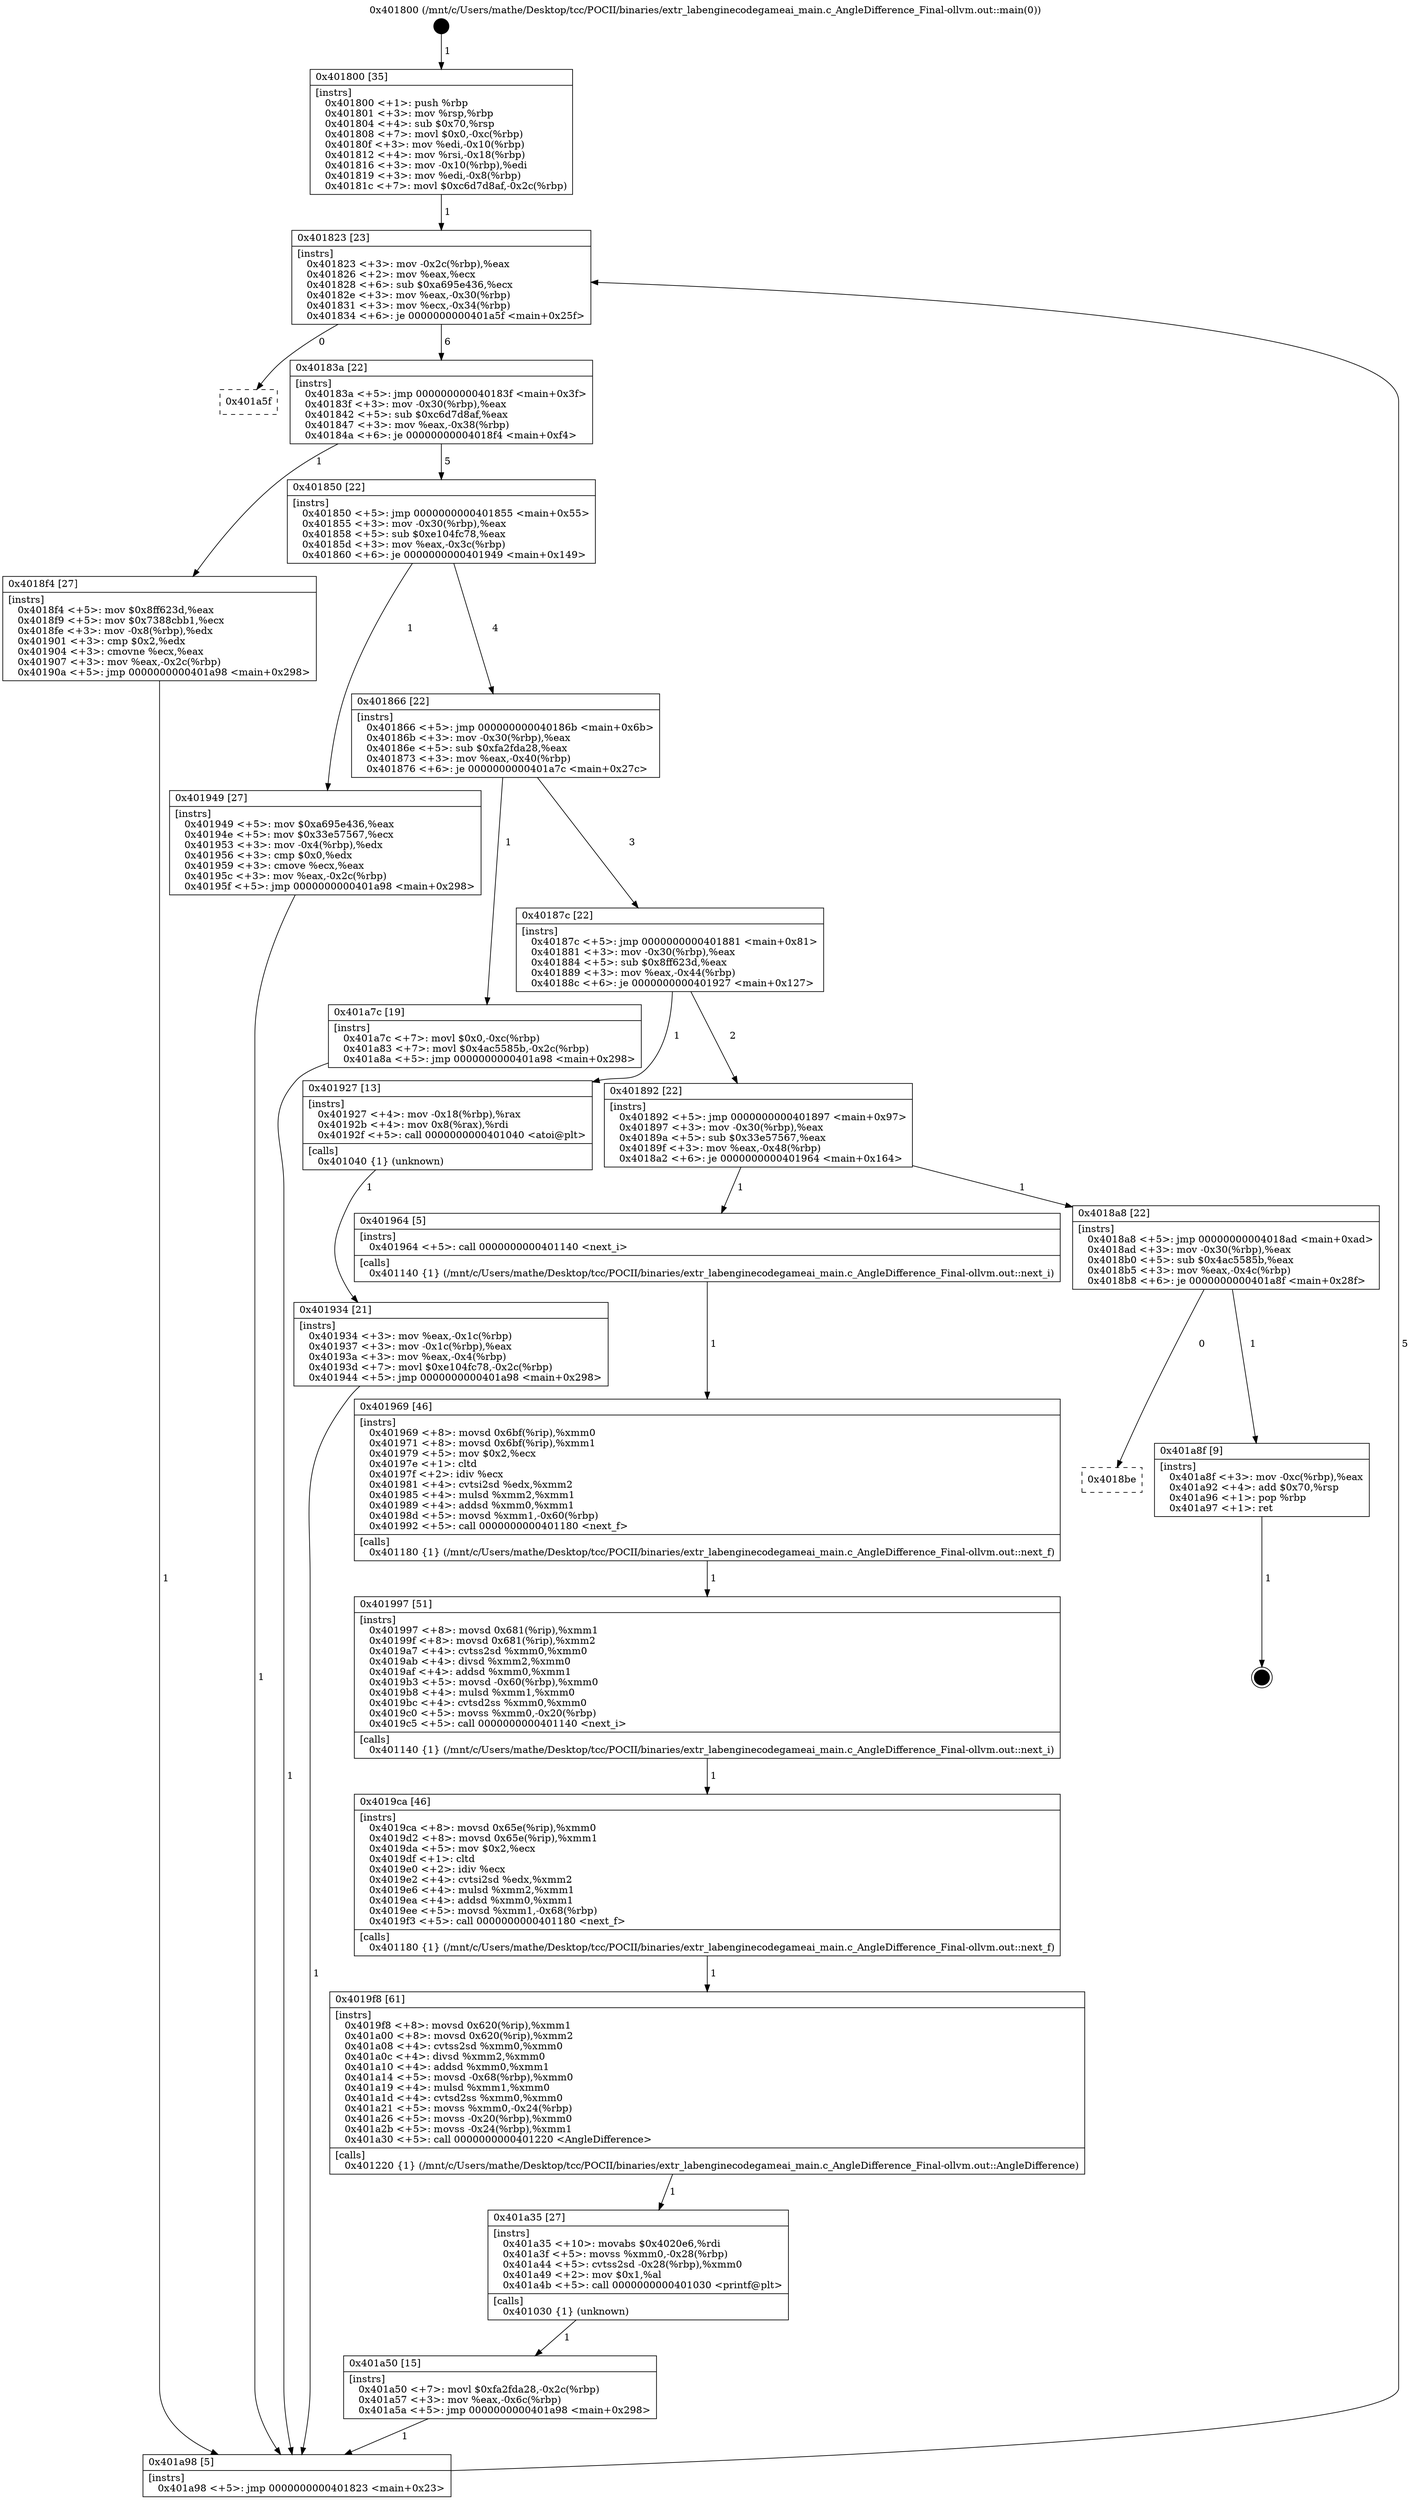 digraph "0x401800" {
  label = "0x401800 (/mnt/c/Users/mathe/Desktop/tcc/POCII/binaries/extr_labenginecodegameai_main.c_AngleDifference_Final-ollvm.out::main(0))"
  labelloc = "t"
  node[shape=record]

  Entry [label="",width=0.3,height=0.3,shape=circle,fillcolor=black,style=filled]
  "0x401823" [label="{
     0x401823 [23]\l
     | [instrs]\l
     &nbsp;&nbsp;0x401823 \<+3\>: mov -0x2c(%rbp),%eax\l
     &nbsp;&nbsp;0x401826 \<+2\>: mov %eax,%ecx\l
     &nbsp;&nbsp;0x401828 \<+6\>: sub $0xa695e436,%ecx\l
     &nbsp;&nbsp;0x40182e \<+3\>: mov %eax,-0x30(%rbp)\l
     &nbsp;&nbsp;0x401831 \<+3\>: mov %ecx,-0x34(%rbp)\l
     &nbsp;&nbsp;0x401834 \<+6\>: je 0000000000401a5f \<main+0x25f\>\l
  }"]
  "0x401a5f" [label="{
     0x401a5f\l
  }", style=dashed]
  "0x40183a" [label="{
     0x40183a [22]\l
     | [instrs]\l
     &nbsp;&nbsp;0x40183a \<+5\>: jmp 000000000040183f \<main+0x3f\>\l
     &nbsp;&nbsp;0x40183f \<+3\>: mov -0x30(%rbp),%eax\l
     &nbsp;&nbsp;0x401842 \<+5\>: sub $0xc6d7d8af,%eax\l
     &nbsp;&nbsp;0x401847 \<+3\>: mov %eax,-0x38(%rbp)\l
     &nbsp;&nbsp;0x40184a \<+6\>: je 00000000004018f4 \<main+0xf4\>\l
  }"]
  Exit [label="",width=0.3,height=0.3,shape=circle,fillcolor=black,style=filled,peripheries=2]
  "0x4018f4" [label="{
     0x4018f4 [27]\l
     | [instrs]\l
     &nbsp;&nbsp;0x4018f4 \<+5\>: mov $0x8ff623d,%eax\l
     &nbsp;&nbsp;0x4018f9 \<+5\>: mov $0x7388cbb1,%ecx\l
     &nbsp;&nbsp;0x4018fe \<+3\>: mov -0x8(%rbp),%edx\l
     &nbsp;&nbsp;0x401901 \<+3\>: cmp $0x2,%edx\l
     &nbsp;&nbsp;0x401904 \<+3\>: cmovne %ecx,%eax\l
     &nbsp;&nbsp;0x401907 \<+3\>: mov %eax,-0x2c(%rbp)\l
     &nbsp;&nbsp;0x40190a \<+5\>: jmp 0000000000401a98 \<main+0x298\>\l
  }"]
  "0x401850" [label="{
     0x401850 [22]\l
     | [instrs]\l
     &nbsp;&nbsp;0x401850 \<+5\>: jmp 0000000000401855 \<main+0x55\>\l
     &nbsp;&nbsp;0x401855 \<+3\>: mov -0x30(%rbp),%eax\l
     &nbsp;&nbsp;0x401858 \<+5\>: sub $0xe104fc78,%eax\l
     &nbsp;&nbsp;0x40185d \<+3\>: mov %eax,-0x3c(%rbp)\l
     &nbsp;&nbsp;0x401860 \<+6\>: je 0000000000401949 \<main+0x149\>\l
  }"]
  "0x401a98" [label="{
     0x401a98 [5]\l
     | [instrs]\l
     &nbsp;&nbsp;0x401a98 \<+5\>: jmp 0000000000401823 \<main+0x23\>\l
  }"]
  "0x401800" [label="{
     0x401800 [35]\l
     | [instrs]\l
     &nbsp;&nbsp;0x401800 \<+1\>: push %rbp\l
     &nbsp;&nbsp;0x401801 \<+3\>: mov %rsp,%rbp\l
     &nbsp;&nbsp;0x401804 \<+4\>: sub $0x70,%rsp\l
     &nbsp;&nbsp;0x401808 \<+7\>: movl $0x0,-0xc(%rbp)\l
     &nbsp;&nbsp;0x40180f \<+3\>: mov %edi,-0x10(%rbp)\l
     &nbsp;&nbsp;0x401812 \<+4\>: mov %rsi,-0x18(%rbp)\l
     &nbsp;&nbsp;0x401816 \<+3\>: mov -0x10(%rbp),%edi\l
     &nbsp;&nbsp;0x401819 \<+3\>: mov %edi,-0x8(%rbp)\l
     &nbsp;&nbsp;0x40181c \<+7\>: movl $0xc6d7d8af,-0x2c(%rbp)\l
  }"]
  "0x4018be" [label="{
     0x4018be\l
  }", style=dashed]
  "0x401949" [label="{
     0x401949 [27]\l
     | [instrs]\l
     &nbsp;&nbsp;0x401949 \<+5\>: mov $0xa695e436,%eax\l
     &nbsp;&nbsp;0x40194e \<+5\>: mov $0x33e57567,%ecx\l
     &nbsp;&nbsp;0x401953 \<+3\>: mov -0x4(%rbp),%edx\l
     &nbsp;&nbsp;0x401956 \<+3\>: cmp $0x0,%edx\l
     &nbsp;&nbsp;0x401959 \<+3\>: cmove %ecx,%eax\l
     &nbsp;&nbsp;0x40195c \<+3\>: mov %eax,-0x2c(%rbp)\l
     &nbsp;&nbsp;0x40195f \<+5\>: jmp 0000000000401a98 \<main+0x298\>\l
  }"]
  "0x401866" [label="{
     0x401866 [22]\l
     | [instrs]\l
     &nbsp;&nbsp;0x401866 \<+5\>: jmp 000000000040186b \<main+0x6b\>\l
     &nbsp;&nbsp;0x40186b \<+3\>: mov -0x30(%rbp),%eax\l
     &nbsp;&nbsp;0x40186e \<+5\>: sub $0xfa2fda28,%eax\l
     &nbsp;&nbsp;0x401873 \<+3\>: mov %eax,-0x40(%rbp)\l
     &nbsp;&nbsp;0x401876 \<+6\>: je 0000000000401a7c \<main+0x27c\>\l
  }"]
  "0x401a8f" [label="{
     0x401a8f [9]\l
     | [instrs]\l
     &nbsp;&nbsp;0x401a8f \<+3\>: mov -0xc(%rbp),%eax\l
     &nbsp;&nbsp;0x401a92 \<+4\>: add $0x70,%rsp\l
     &nbsp;&nbsp;0x401a96 \<+1\>: pop %rbp\l
     &nbsp;&nbsp;0x401a97 \<+1\>: ret\l
  }"]
  "0x401a7c" [label="{
     0x401a7c [19]\l
     | [instrs]\l
     &nbsp;&nbsp;0x401a7c \<+7\>: movl $0x0,-0xc(%rbp)\l
     &nbsp;&nbsp;0x401a83 \<+7\>: movl $0x4ac5585b,-0x2c(%rbp)\l
     &nbsp;&nbsp;0x401a8a \<+5\>: jmp 0000000000401a98 \<main+0x298\>\l
  }"]
  "0x40187c" [label="{
     0x40187c [22]\l
     | [instrs]\l
     &nbsp;&nbsp;0x40187c \<+5\>: jmp 0000000000401881 \<main+0x81\>\l
     &nbsp;&nbsp;0x401881 \<+3\>: mov -0x30(%rbp),%eax\l
     &nbsp;&nbsp;0x401884 \<+5\>: sub $0x8ff623d,%eax\l
     &nbsp;&nbsp;0x401889 \<+3\>: mov %eax,-0x44(%rbp)\l
     &nbsp;&nbsp;0x40188c \<+6\>: je 0000000000401927 \<main+0x127\>\l
  }"]
  "0x401a50" [label="{
     0x401a50 [15]\l
     | [instrs]\l
     &nbsp;&nbsp;0x401a50 \<+7\>: movl $0xfa2fda28,-0x2c(%rbp)\l
     &nbsp;&nbsp;0x401a57 \<+3\>: mov %eax,-0x6c(%rbp)\l
     &nbsp;&nbsp;0x401a5a \<+5\>: jmp 0000000000401a98 \<main+0x298\>\l
  }"]
  "0x401927" [label="{
     0x401927 [13]\l
     | [instrs]\l
     &nbsp;&nbsp;0x401927 \<+4\>: mov -0x18(%rbp),%rax\l
     &nbsp;&nbsp;0x40192b \<+4\>: mov 0x8(%rax),%rdi\l
     &nbsp;&nbsp;0x40192f \<+5\>: call 0000000000401040 \<atoi@plt\>\l
     | [calls]\l
     &nbsp;&nbsp;0x401040 \{1\} (unknown)\l
  }"]
  "0x401892" [label="{
     0x401892 [22]\l
     | [instrs]\l
     &nbsp;&nbsp;0x401892 \<+5\>: jmp 0000000000401897 \<main+0x97\>\l
     &nbsp;&nbsp;0x401897 \<+3\>: mov -0x30(%rbp),%eax\l
     &nbsp;&nbsp;0x40189a \<+5\>: sub $0x33e57567,%eax\l
     &nbsp;&nbsp;0x40189f \<+3\>: mov %eax,-0x48(%rbp)\l
     &nbsp;&nbsp;0x4018a2 \<+6\>: je 0000000000401964 \<main+0x164\>\l
  }"]
  "0x401934" [label="{
     0x401934 [21]\l
     | [instrs]\l
     &nbsp;&nbsp;0x401934 \<+3\>: mov %eax,-0x1c(%rbp)\l
     &nbsp;&nbsp;0x401937 \<+3\>: mov -0x1c(%rbp),%eax\l
     &nbsp;&nbsp;0x40193a \<+3\>: mov %eax,-0x4(%rbp)\l
     &nbsp;&nbsp;0x40193d \<+7\>: movl $0xe104fc78,-0x2c(%rbp)\l
     &nbsp;&nbsp;0x401944 \<+5\>: jmp 0000000000401a98 \<main+0x298\>\l
  }"]
  "0x401a35" [label="{
     0x401a35 [27]\l
     | [instrs]\l
     &nbsp;&nbsp;0x401a35 \<+10\>: movabs $0x4020e6,%rdi\l
     &nbsp;&nbsp;0x401a3f \<+5\>: movss %xmm0,-0x28(%rbp)\l
     &nbsp;&nbsp;0x401a44 \<+5\>: cvtss2sd -0x28(%rbp),%xmm0\l
     &nbsp;&nbsp;0x401a49 \<+2\>: mov $0x1,%al\l
     &nbsp;&nbsp;0x401a4b \<+5\>: call 0000000000401030 \<printf@plt\>\l
     | [calls]\l
     &nbsp;&nbsp;0x401030 \{1\} (unknown)\l
  }"]
  "0x401964" [label="{
     0x401964 [5]\l
     | [instrs]\l
     &nbsp;&nbsp;0x401964 \<+5\>: call 0000000000401140 \<next_i\>\l
     | [calls]\l
     &nbsp;&nbsp;0x401140 \{1\} (/mnt/c/Users/mathe/Desktop/tcc/POCII/binaries/extr_labenginecodegameai_main.c_AngleDifference_Final-ollvm.out::next_i)\l
  }"]
  "0x4018a8" [label="{
     0x4018a8 [22]\l
     | [instrs]\l
     &nbsp;&nbsp;0x4018a8 \<+5\>: jmp 00000000004018ad \<main+0xad\>\l
     &nbsp;&nbsp;0x4018ad \<+3\>: mov -0x30(%rbp),%eax\l
     &nbsp;&nbsp;0x4018b0 \<+5\>: sub $0x4ac5585b,%eax\l
     &nbsp;&nbsp;0x4018b5 \<+3\>: mov %eax,-0x4c(%rbp)\l
     &nbsp;&nbsp;0x4018b8 \<+6\>: je 0000000000401a8f \<main+0x28f\>\l
  }"]
  "0x401969" [label="{
     0x401969 [46]\l
     | [instrs]\l
     &nbsp;&nbsp;0x401969 \<+8\>: movsd 0x6bf(%rip),%xmm0\l
     &nbsp;&nbsp;0x401971 \<+8\>: movsd 0x6bf(%rip),%xmm1\l
     &nbsp;&nbsp;0x401979 \<+5\>: mov $0x2,%ecx\l
     &nbsp;&nbsp;0x40197e \<+1\>: cltd\l
     &nbsp;&nbsp;0x40197f \<+2\>: idiv %ecx\l
     &nbsp;&nbsp;0x401981 \<+4\>: cvtsi2sd %edx,%xmm2\l
     &nbsp;&nbsp;0x401985 \<+4\>: mulsd %xmm2,%xmm1\l
     &nbsp;&nbsp;0x401989 \<+4\>: addsd %xmm0,%xmm1\l
     &nbsp;&nbsp;0x40198d \<+5\>: movsd %xmm1,-0x60(%rbp)\l
     &nbsp;&nbsp;0x401992 \<+5\>: call 0000000000401180 \<next_f\>\l
     | [calls]\l
     &nbsp;&nbsp;0x401180 \{1\} (/mnt/c/Users/mathe/Desktop/tcc/POCII/binaries/extr_labenginecodegameai_main.c_AngleDifference_Final-ollvm.out::next_f)\l
  }"]
  "0x401997" [label="{
     0x401997 [51]\l
     | [instrs]\l
     &nbsp;&nbsp;0x401997 \<+8\>: movsd 0x681(%rip),%xmm1\l
     &nbsp;&nbsp;0x40199f \<+8\>: movsd 0x681(%rip),%xmm2\l
     &nbsp;&nbsp;0x4019a7 \<+4\>: cvtss2sd %xmm0,%xmm0\l
     &nbsp;&nbsp;0x4019ab \<+4\>: divsd %xmm2,%xmm0\l
     &nbsp;&nbsp;0x4019af \<+4\>: addsd %xmm0,%xmm1\l
     &nbsp;&nbsp;0x4019b3 \<+5\>: movsd -0x60(%rbp),%xmm0\l
     &nbsp;&nbsp;0x4019b8 \<+4\>: mulsd %xmm1,%xmm0\l
     &nbsp;&nbsp;0x4019bc \<+4\>: cvtsd2ss %xmm0,%xmm0\l
     &nbsp;&nbsp;0x4019c0 \<+5\>: movss %xmm0,-0x20(%rbp)\l
     &nbsp;&nbsp;0x4019c5 \<+5\>: call 0000000000401140 \<next_i\>\l
     | [calls]\l
     &nbsp;&nbsp;0x401140 \{1\} (/mnt/c/Users/mathe/Desktop/tcc/POCII/binaries/extr_labenginecodegameai_main.c_AngleDifference_Final-ollvm.out::next_i)\l
  }"]
  "0x4019ca" [label="{
     0x4019ca [46]\l
     | [instrs]\l
     &nbsp;&nbsp;0x4019ca \<+8\>: movsd 0x65e(%rip),%xmm0\l
     &nbsp;&nbsp;0x4019d2 \<+8\>: movsd 0x65e(%rip),%xmm1\l
     &nbsp;&nbsp;0x4019da \<+5\>: mov $0x2,%ecx\l
     &nbsp;&nbsp;0x4019df \<+1\>: cltd\l
     &nbsp;&nbsp;0x4019e0 \<+2\>: idiv %ecx\l
     &nbsp;&nbsp;0x4019e2 \<+4\>: cvtsi2sd %edx,%xmm2\l
     &nbsp;&nbsp;0x4019e6 \<+4\>: mulsd %xmm2,%xmm1\l
     &nbsp;&nbsp;0x4019ea \<+4\>: addsd %xmm0,%xmm1\l
     &nbsp;&nbsp;0x4019ee \<+5\>: movsd %xmm1,-0x68(%rbp)\l
     &nbsp;&nbsp;0x4019f3 \<+5\>: call 0000000000401180 \<next_f\>\l
     | [calls]\l
     &nbsp;&nbsp;0x401180 \{1\} (/mnt/c/Users/mathe/Desktop/tcc/POCII/binaries/extr_labenginecodegameai_main.c_AngleDifference_Final-ollvm.out::next_f)\l
  }"]
  "0x4019f8" [label="{
     0x4019f8 [61]\l
     | [instrs]\l
     &nbsp;&nbsp;0x4019f8 \<+8\>: movsd 0x620(%rip),%xmm1\l
     &nbsp;&nbsp;0x401a00 \<+8\>: movsd 0x620(%rip),%xmm2\l
     &nbsp;&nbsp;0x401a08 \<+4\>: cvtss2sd %xmm0,%xmm0\l
     &nbsp;&nbsp;0x401a0c \<+4\>: divsd %xmm2,%xmm0\l
     &nbsp;&nbsp;0x401a10 \<+4\>: addsd %xmm0,%xmm1\l
     &nbsp;&nbsp;0x401a14 \<+5\>: movsd -0x68(%rbp),%xmm0\l
     &nbsp;&nbsp;0x401a19 \<+4\>: mulsd %xmm1,%xmm0\l
     &nbsp;&nbsp;0x401a1d \<+4\>: cvtsd2ss %xmm0,%xmm0\l
     &nbsp;&nbsp;0x401a21 \<+5\>: movss %xmm0,-0x24(%rbp)\l
     &nbsp;&nbsp;0x401a26 \<+5\>: movss -0x20(%rbp),%xmm0\l
     &nbsp;&nbsp;0x401a2b \<+5\>: movss -0x24(%rbp),%xmm1\l
     &nbsp;&nbsp;0x401a30 \<+5\>: call 0000000000401220 \<AngleDifference\>\l
     | [calls]\l
     &nbsp;&nbsp;0x401220 \{1\} (/mnt/c/Users/mathe/Desktop/tcc/POCII/binaries/extr_labenginecodegameai_main.c_AngleDifference_Final-ollvm.out::AngleDifference)\l
  }"]
  Entry -> "0x401800" [label=" 1"]
  "0x401823" -> "0x401a5f" [label=" 0"]
  "0x401823" -> "0x40183a" [label=" 6"]
  "0x401a8f" -> Exit [label=" 1"]
  "0x40183a" -> "0x4018f4" [label=" 1"]
  "0x40183a" -> "0x401850" [label=" 5"]
  "0x4018f4" -> "0x401a98" [label=" 1"]
  "0x401800" -> "0x401823" [label=" 1"]
  "0x401a98" -> "0x401823" [label=" 5"]
  "0x4018a8" -> "0x4018be" [label=" 0"]
  "0x401850" -> "0x401949" [label=" 1"]
  "0x401850" -> "0x401866" [label=" 4"]
  "0x4018a8" -> "0x401a8f" [label=" 1"]
  "0x401866" -> "0x401a7c" [label=" 1"]
  "0x401866" -> "0x40187c" [label=" 3"]
  "0x401a7c" -> "0x401a98" [label=" 1"]
  "0x40187c" -> "0x401927" [label=" 1"]
  "0x40187c" -> "0x401892" [label=" 2"]
  "0x401927" -> "0x401934" [label=" 1"]
  "0x401934" -> "0x401a98" [label=" 1"]
  "0x401949" -> "0x401a98" [label=" 1"]
  "0x401a50" -> "0x401a98" [label=" 1"]
  "0x401892" -> "0x401964" [label=" 1"]
  "0x401892" -> "0x4018a8" [label=" 1"]
  "0x401964" -> "0x401969" [label=" 1"]
  "0x401969" -> "0x401997" [label=" 1"]
  "0x401997" -> "0x4019ca" [label=" 1"]
  "0x4019ca" -> "0x4019f8" [label=" 1"]
  "0x4019f8" -> "0x401a35" [label=" 1"]
  "0x401a35" -> "0x401a50" [label=" 1"]
}
